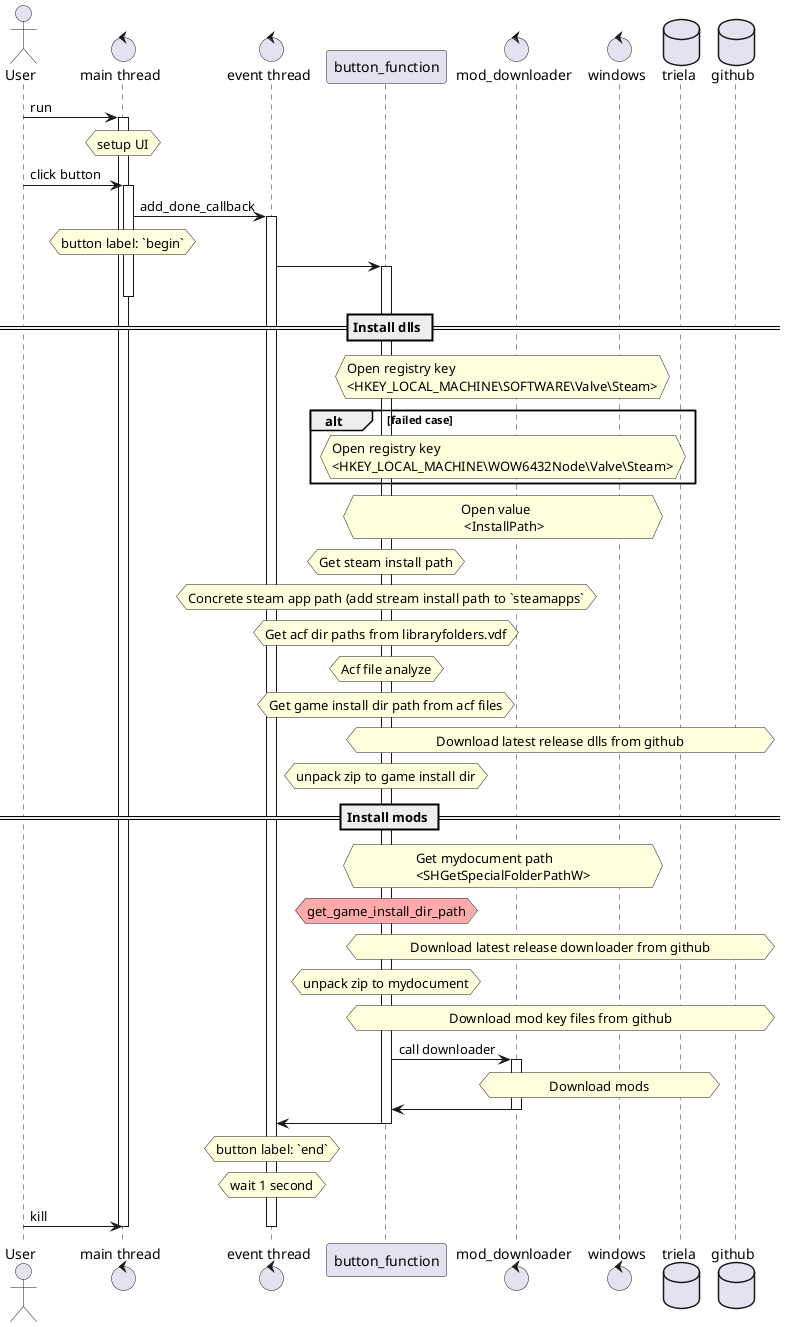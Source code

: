@startuml

Actor User
control "main thread" as main
control "event thread" as event
participant button_function as button
control mod_downloader as downloader
control windows
database triela
database github

User -> main : run
activate main
hnote over main : setup UI

User -> main :click button
activate main

main ->  event : add_done_callback
activate event

hnote over main : button label: `begin`

event -> button
activate button



deactivate main

 == Install dlls ==

hnote over button,windows : Open registry key\n<HKEY_LOCAL_MACHINE\\SOFTWARE\\Valve\\Steam>
alt failed case
hnote over button,windows : Open registry key\n<HKEY_LOCAL_MACHINE\\WOW6432Node\\Valve\\Steam>
end

hnote over button,windows : Open value\n <InstallPath>

hnote over button : Get steam install path

hnote over button : Concrete steam app path (add stream install path to `steamapps`

hnote over button : Get acf dir paths from libraryfolders.vdf

hnote over button : Acf file analyze

hnote over button : Get game install dir path from acf files

hnote over button,github : Download latest release dlls from github

hnote over button: unpack zip to game install dir

 == Install mods ==

hnote over button,windows : Get mydocument path\n<SHGetSpecialFolderPathW>

hnote over button #FFAAAA : get_game_install_dir_path

hnote over button,github : Download latest release downloader from github

hnote over button: unpack zip to mydocument

hnote over button,github : Download mod key files from github

button -> downloader : call downloader
activate downloader
hnote over downloader,triela : Download mods
button <- downloader
deactivate downloader


event <- button
deactivate button

hnote over event : button label: `end`
hnote over event : wait 1 second

User -> main : kill
deactivate event

deactivate main

@enduml
